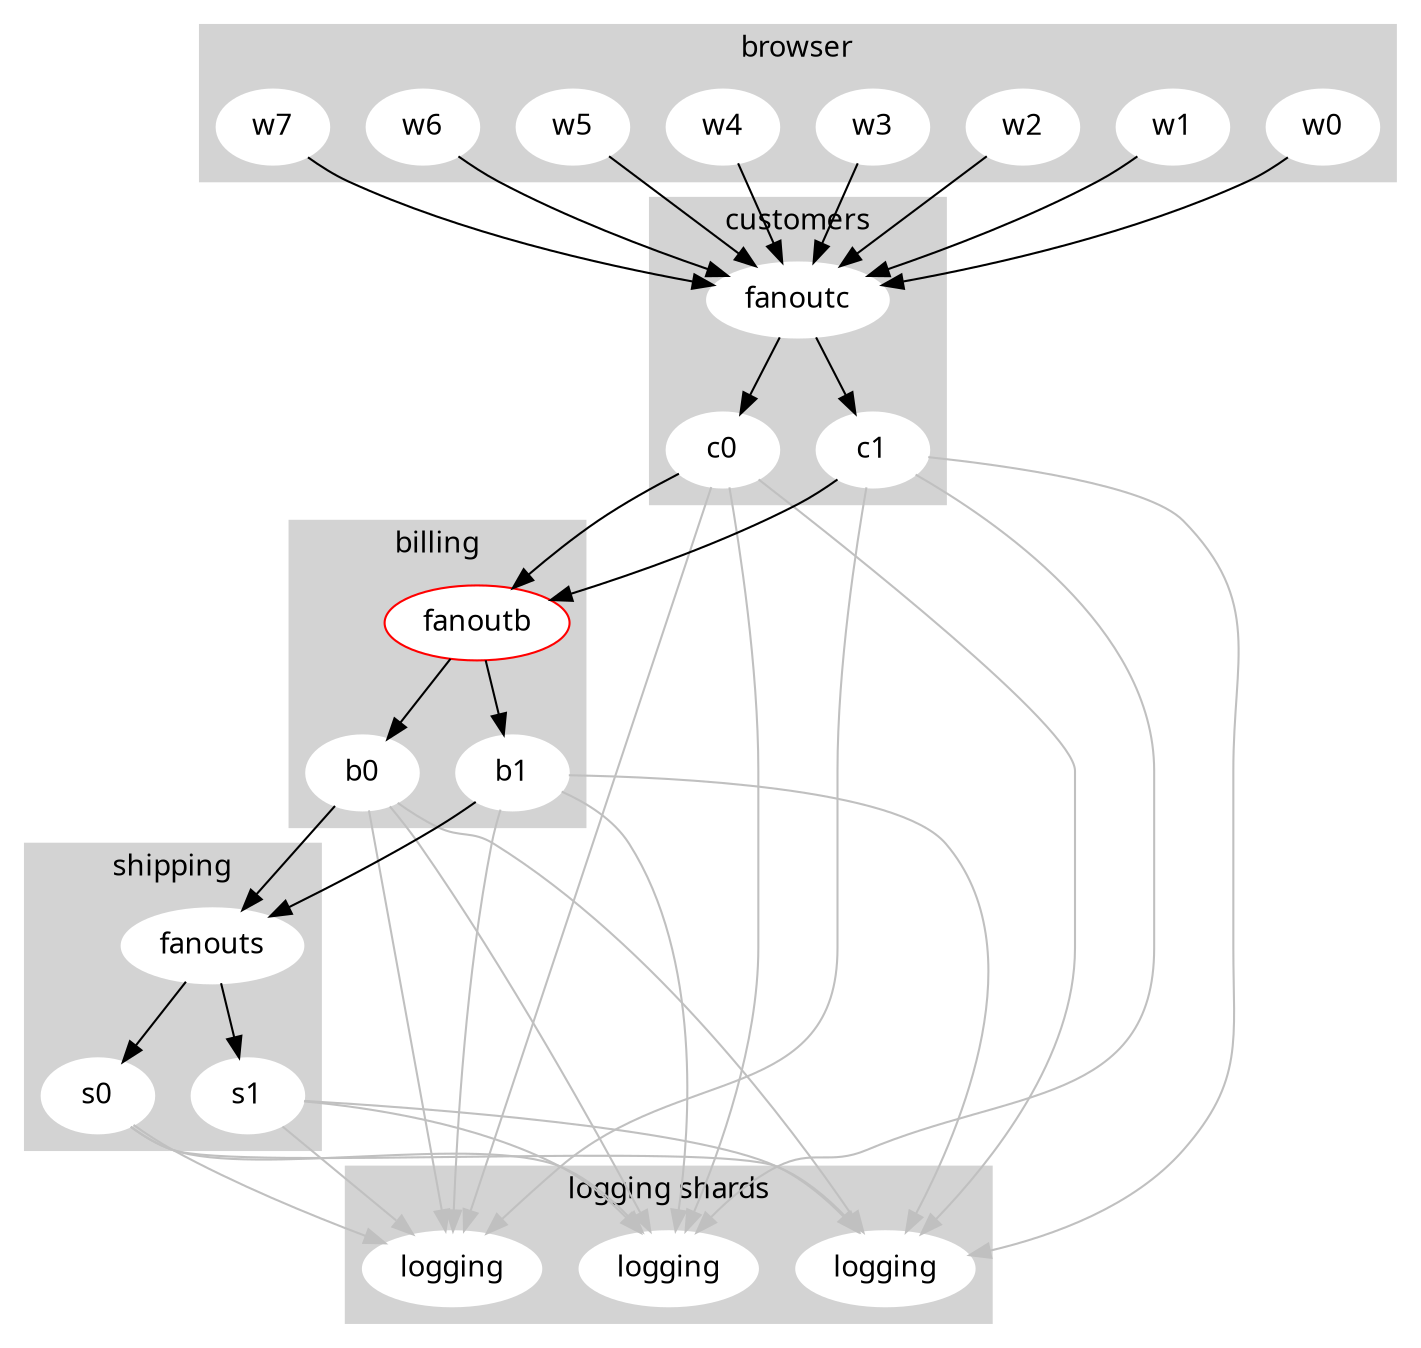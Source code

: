 digraph G {
    overlap = scale;
    graph [fontname = "sans-serif"];
    node [fontname = "sans-serif"];
    edge [fontname = "sans-serif"];
    /* node [shape = box]; */

    subgraph cluster00 {
        node [style=filled,color=white];
        style=filled;
        color=lightgrey;
        w0;
        w1;
        w2;
        w3;
        w4;
        w5;
        w6;
        w7;
        label = "browser";
    }

    subgraph cluster0 {
        node [style=filled,color=white];
        style=filled;
        color=lightgrey;
        fanoutb [style=filled,fillcolor=white,color=red];
        fanoutb -> b0;
        fanoutb -> b1;
        label = "billing";
    }

    subgraph cluster1 {
        node [style=filled,color=white];
        style=filled;
        color=lightgrey;
        fanoutc -> c0;
        fanoutc -> c1;
        label = "customers"
    }

    subgraph cluster2 {
        node [style=filled,color=white];
        style=filled;
        color=lightgrey;
        fanouts -> s0;
        fanouts -> s1;
        label = "shipping"
    }

    subgraph cluster3 {
        node [style=filled,color=white];
        style=filled;
        color=lightgrey;
        l0 [label="logging"];
        l1 [label="logging"];
        l2 [label="logging"];
        label = "logging shards"
    }

    b0 -> fanouts;
    b1 -> fanouts;

    c0 -> fanoutb;
    c1 -> fanoutb;

    b0 -> {l0 l1 l2} [color=grey];
    b1 -> {l0 l1 l2} [color=grey];

    c0 -> {l0 l1 l2} [color=grey];
    c1 -> {l0 l1 l2} [color=grey];

    s0 -> {l0 l1 l2} [color=grey];
    s1 -> {l0 l1 l2} [color=grey];

    {w0 w1 w2 w3 w4 w5 w6 w7} -> fanoutc;
}
